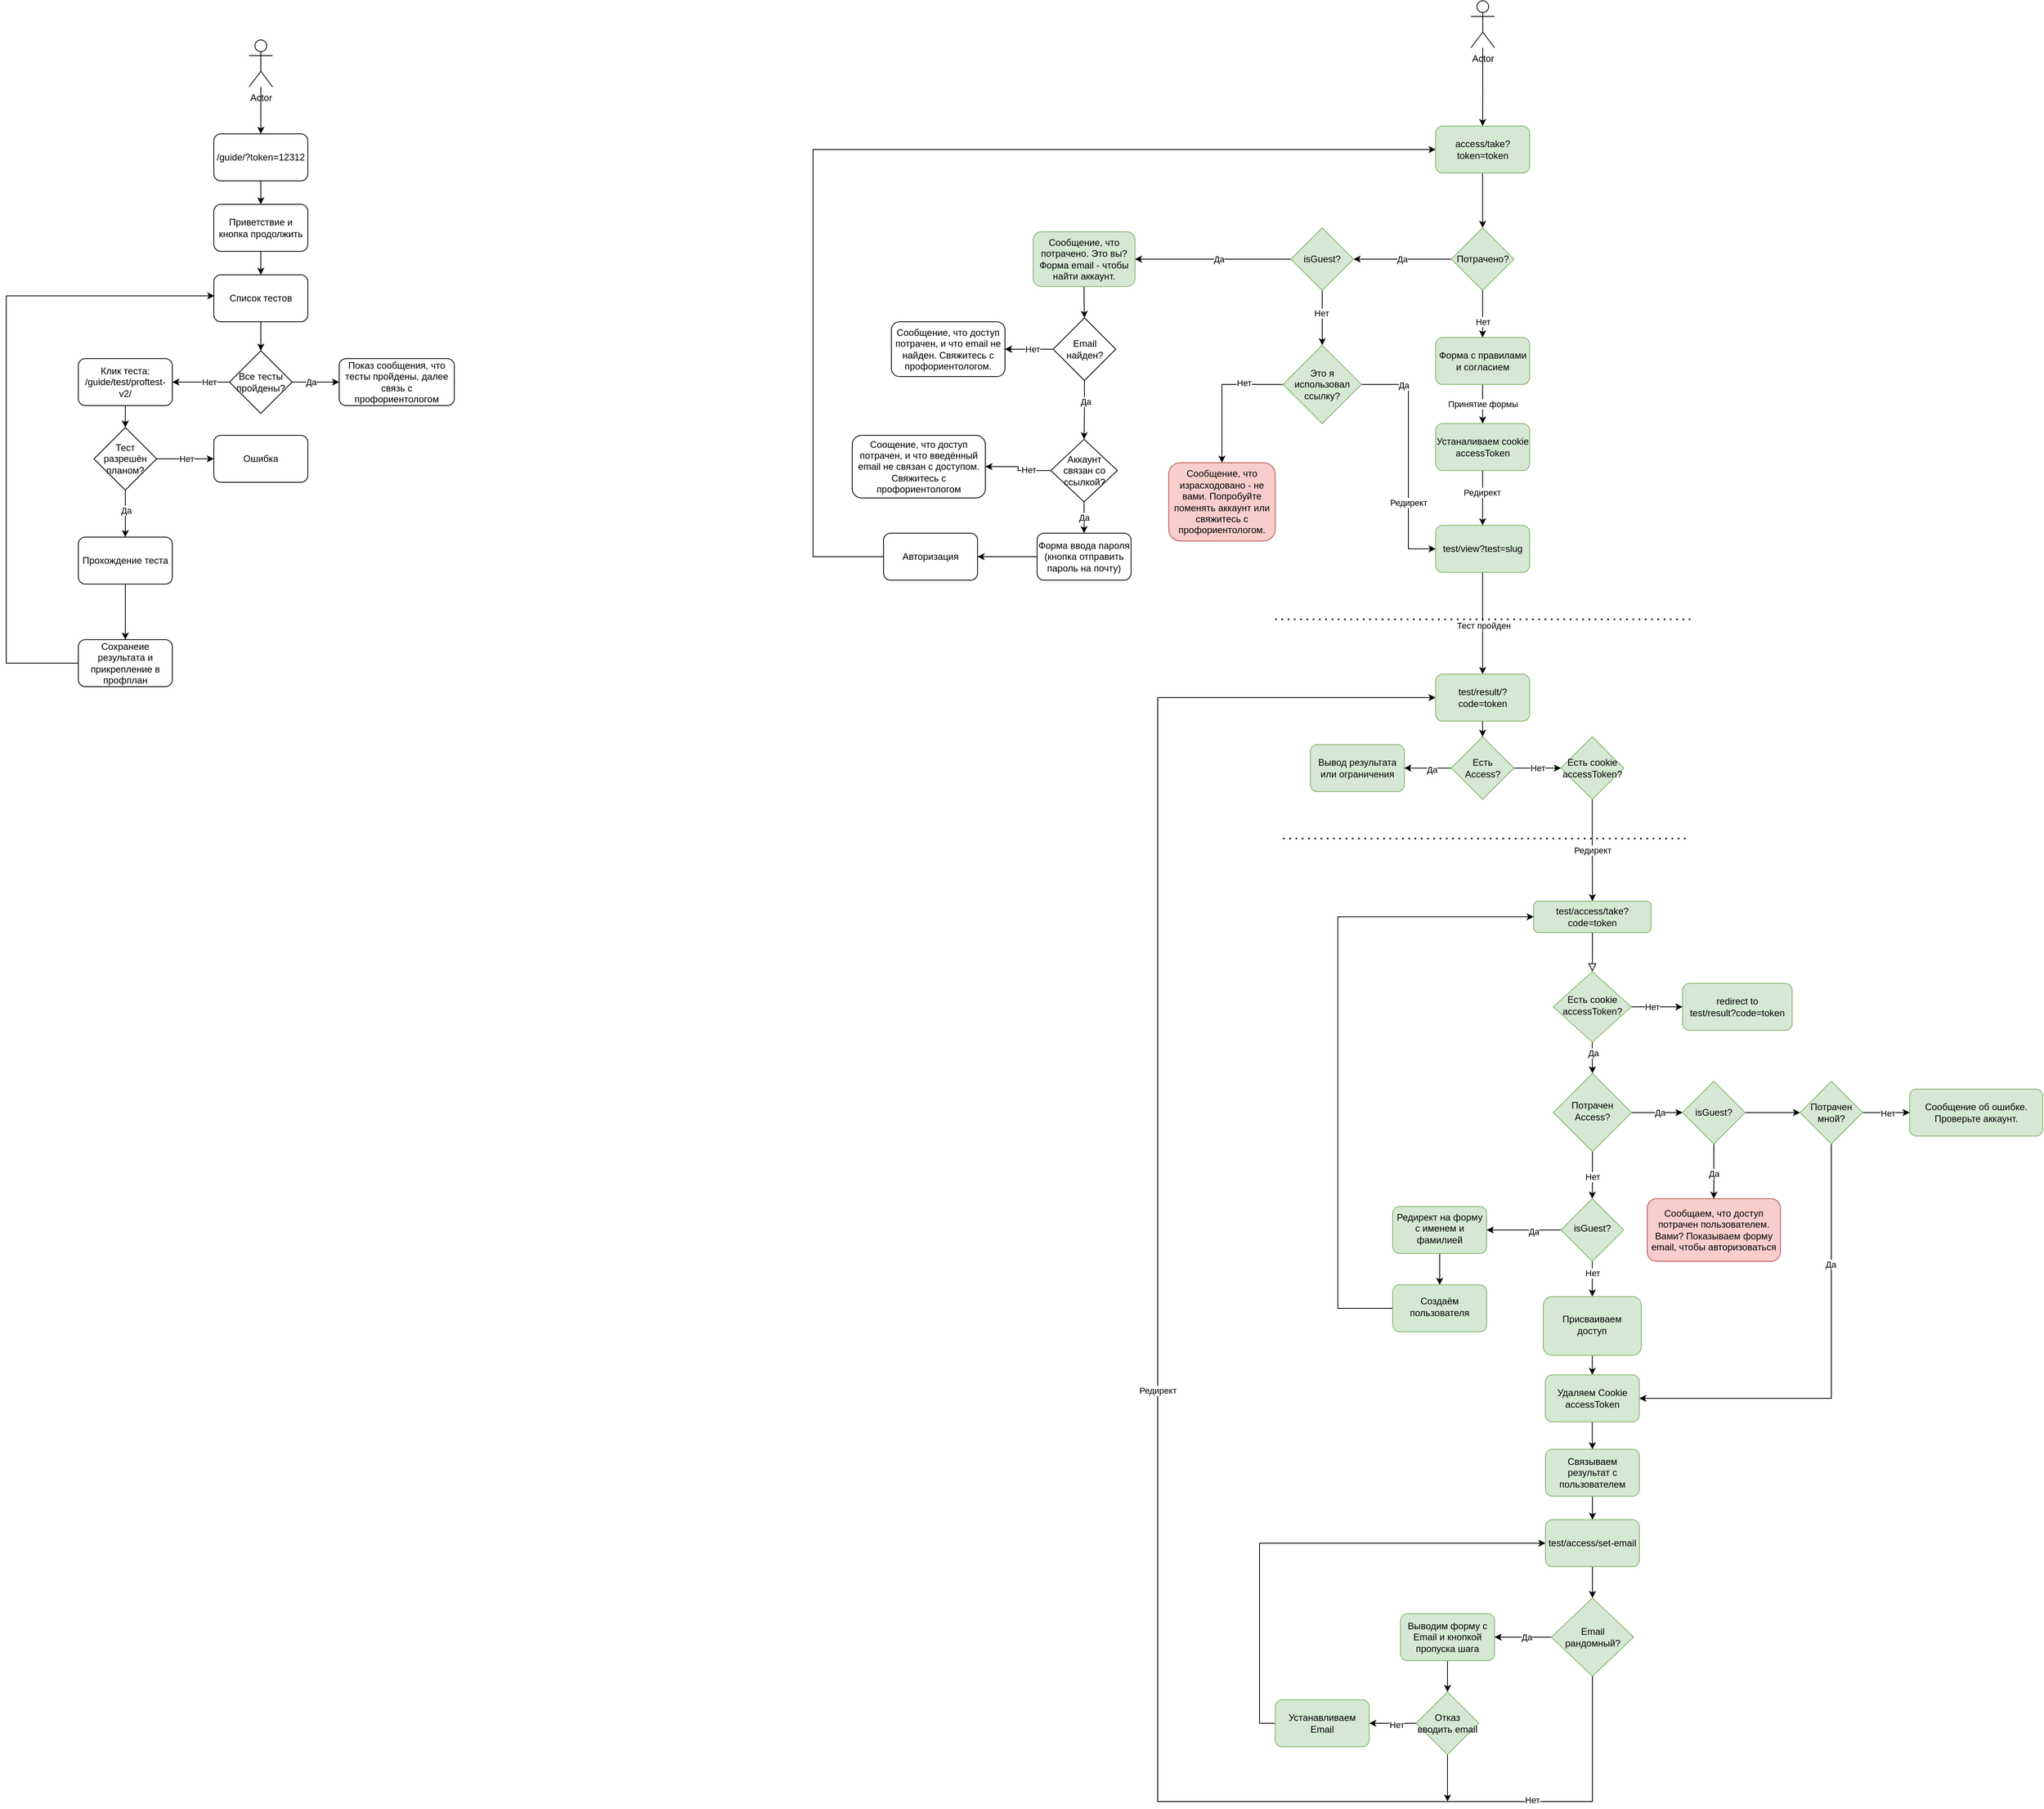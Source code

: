 <mxfile version="22.0.8" type="github">
  <diagram id="C5RBs43oDa-KdzZeNtuy" name="Page-1">
    <mxGraphModel dx="2909" dy="2080" grid="0" gridSize="10" guides="1" tooltips="1" connect="1" arrows="1" fold="1" page="0" pageScale="1" pageWidth="827" pageHeight="1169" math="0" shadow="0">
      <root>
        <mxCell id="WIyWlLk6GJQsqaUBKTNV-0" />
        <mxCell id="WIyWlLk6GJQsqaUBKTNV-1" parent="WIyWlLk6GJQsqaUBKTNV-0" />
        <mxCell id="WIyWlLk6GJQsqaUBKTNV-2" value="" style="rounded=0;html=1;jettySize=auto;orthogonalLoop=1;fontSize=11;endArrow=block;endFill=0;endSize=8;strokeWidth=1;shadow=0;labelBackgroundColor=none;edgeStyle=orthogonalEdgeStyle;" parent="WIyWlLk6GJQsqaUBKTNV-1" source="WIyWlLk6GJQsqaUBKTNV-3" target="WIyWlLk6GJQsqaUBKTNV-6" edge="1">
          <mxGeometry relative="1" as="geometry" />
        </mxCell>
        <mxCell id="WIyWlLk6GJQsqaUBKTNV-3" value="test/access/take?code=token" style="rounded=1;whiteSpace=wrap;html=1;fontSize=12;glass=0;strokeWidth=1;shadow=0;fillColor=#d5e8d4;strokeColor=#82b366;" parent="WIyWlLk6GJQsqaUBKTNV-1" vertex="1">
          <mxGeometry x="160" y="-80" width="150" height="40" as="geometry" />
        </mxCell>
        <mxCell id="BWST9lLjDUH9vXqFFpro-1" value="" style="edgeStyle=orthogonalEdgeStyle;rounded=0;orthogonalLoop=1;jettySize=auto;html=1;" parent="WIyWlLk6GJQsqaUBKTNV-1" source="WIyWlLk6GJQsqaUBKTNV-6" target="BWST9lLjDUH9vXqFFpro-0" edge="1">
          <mxGeometry relative="1" as="geometry" />
        </mxCell>
        <mxCell id="BWST9lLjDUH9vXqFFpro-2" value="Нет" style="edgeLabel;html=1;align=center;verticalAlign=middle;resizable=0;points=[];" parent="BWST9lLjDUH9vXqFFpro-1" vertex="1" connectable="0">
          <mxGeometry x="-0.184" relative="1" as="geometry">
            <mxPoint as="offset" />
          </mxGeometry>
        </mxCell>
        <mxCell id="BWST9lLjDUH9vXqFFpro-18" value="" style="edgeStyle=orthogonalEdgeStyle;rounded=0;orthogonalLoop=1;jettySize=auto;html=1;" parent="WIyWlLk6GJQsqaUBKTNV-1" source="WIyWlLk6GJQsqaUBKTNV-6" target="WIyWlLk6GJQsqaUBKTNV-10" edge="1">
          <mxGeometry relative="1" as="geometry" />
        </mxCell>
        <mxCell id="BWST9lLjDUH9vXqFFpro-19" value="Да" style="edgeLabel;html=1;align=center;verticalAlign=middle;resizable=0;points=[];" parent="BWST9lLjDUH9vXqFFpro-18" vertex="1" connectable="0">
          <mxGeometry x="-0.318" y="1" relative="1" as="geometry">
            <mxPoint as="offset" />
          </mxGeometry>
        </mxCell>
        <mxCell id="WIyWlLk6GJQsqaUBKTNV-6" value="Есть cookie accessToken?" style="rhombus;whiteSpace=wrap;html=1;shadow=0;fontFamily=Helvetica;fontSize=12;align=center;strokeWidth=1;spacing=6;spacingTop=-4;fillColor=#d5e8d4;strokeColor=#82b366;" parent="WIyWlLk6GJQsqaUBKTNV-1" vertex="1">
          <mxGeometry x="185" y="10" width="99.64" height="90" as="geometry" />
        </mxCell>
        <mxCell id="BWST9lLjDUH9vXqFFpro-10" value="" style="edgeStyle=orthogonalEdgeStyle;rounded=0;orthogonalLoop=1;jettySize=auto;html=1;" parent="WIyWlLk6GJQsqaUBKTNV-1" source="WIyWlLk6GJQsqaUBKTNV-10" target="BWST9lLjDUH9vXqFFpro-9" edge="1">
          <mxGeometry relative="1" as="geometry" />
        </mxCell>
        <mxCell id="BWST9lLjDUH9vXqFFpro-11" value="Нет" style="edgeLabel;html=1;align=center;verticalAlign=middle;resizable=0;points=[];" parent="BWST9lLjDUH9vXqFFpro-10" vertex="1" connectable="0">
          <mxGeometry x="0.056" relative="1" as="geometry">
            <mxPoint as="offset" />
          </mxGeometry>
        </mxCell>
        <mxCell id="Z1uORQsQCkJlfVMD7g7v-10" value="" style="edgeStyle=orthogonalEdgeStyle;rounded=0;orthogonalLoop=1;jettySize=auto;html=1;" edge="1" parent="WIyWlLk6GJQsqaUBKTNV-1" source="WIyWlLk6GJQsqaUBKTNV-10" target="Z1uORQsQCkJlfVMD7g7v-9">
          <mxGeometry relative="1" as="geometry" />
        </mxCell>
        <mxCell id="Z1uORQsQCkJlfVMD7g7v-11" value="Да" style="edgeLabel;html=1;align=center;verticalAlign=middle;resizable=0;points=[];" vertex="1" connectable="0" parent="Z1uORQsQCkJlfVMD7g7v-10">
          <mxGeometry x="0.061" y="-2" relative="1" as="geometry">
            <mxPoint x="1" y="-2" as="offset" />
          </mxGeometry>
        </mxCell>
        <mxCell id="WIyWlLk6GJQsqaUBKTNV-10" value="Потрачен Access?" style="rhombus;whiteSpace=wrap;html=1;shadow=0;fontFamily=Helvetica;fontSize=12;align=center;strokeWidth=1;spacing=6;spacingTop=-4;fillColor=#d5e8d4;strokeColor=#82b366;" parent="WIyWlLk6GJQsqaUBKTNV-1" vertex="1">
          <mxGeometry x="185" y="140" width="100" height="100" as="geometry" />
        </mxCell>
        <mxCell id="BWST9lLjDUH9vXqFFpro-0" value="redirect to&lt;br&gt;test/result?code=token" style="rounded=1;whiteSpace=wrap;html=1;fillColor=#d5e8d4;strokeColor=#82b366;" parent="WIyWlLk6GJQsqaUBKTNV-1" vertex="1">
          <mxGeometry x="350" y="25" width="140" height="60" as="geometry" />
        </mxCell>
        <mxCell id="BWST9lLjDUH9vXqFFpro-16" value="" style="edgeStyle=orthogonalEdgeStyle;rounded=0;orthogonalLoop=1;jettySize=auto;html=1;" parent="WIyWlLk6GJQsqaUBKTNV-1" source="BWST9lLjDUH9vXqFFpro-9" target="BWST9lLjDUH9vXqFFpro-15" edge="1">
          <mxGeometry relative="1" as="geometry" />
        </mxCell>
        <mxCell id="BWST9lLjDUH9vXqFFpro-17" value="Да" style="edgeLabel;html=1;align=center;verticalAlign=middle;resizable=0;points=[];" parent="BWST9lLjDUH9vXqFFpro-16" vertex="1" connectable="0">
          <mxGeometry x="-0.262" y="2" relative="1" as="geometry">
            <mxPoint as="offset" />
          </mxGeometry>
        </mxCell>
        <mxCell id="BWST9lLjDUH9vXqFFpro-24" value="" style="edgeStyle=orthogonalEdgeStyle;rounded=0;orthogonalLoop=1;jettySize=auto;html=1;" parent="WIyWlLk6GJQsqaUBKTNV-1" source="BWST9lLjDUH9vXqFFpro-9" target="BWST9lLjDUH9vXqFFpro-22" edge="1">
          <mxGeometry relative="1" as="geometry" />
        </mxCell>
        <mxCell id="BWST9lLjDUH9vXqFFpro-25" value="Нет" style="edgeLabel;html=1;align=center;verticalAlign=middle;resizable=0;points=[];" parent="BWST9lLjDUH9vXqFFpro-24" vertex="1" connectable="0">
          <mxGeometry x="-0.344" relative="1" as="geometry">
            <mxPoint as="offset" />
          </mxGeometry>
        </mxCell>
        <mxCell id="BWST9lLjDUH9vXqFFpro-9" value="isGuest?" style="rhombus;whiteSpace=wrap;html=1;shadow=0;strokeWidth=1;spacing=6;spacingTop=-4;fillColor=#d5e8d4;strokeColor=#82b366;" parent="WIyWlLk6GJQsqaUBKTNV-1" vertex="1">
          <mxGeometry x="194.82" y="300" width="80" height="80" as="geometry" />
        </mxCell>
        <mxCell id="BWST9lLjDUH9vXqFFpro-21" value="" style="edgeStyle=orthogonalEdgeStyle;rounded=0;orthogonalLoop=1;jettySize=auto;html=1;" parent="WIyWlLk6GJQsqaUBKTNV-1" source="BWST9lLjDUH9vXqFFpro-15" target="BWST9lLjDUH9vXqFFpro-20" edge="1">
          <mxGeometry relative="1" as="geometry" />
        </mxCell>
        <mxCell id="BWST9lLjDUH9vXqFFpro-15" value="Редирект на форму с именем и фамилией" style="rounded=1;whiteSpace=wrap;html=1;shadow=0;strokeWidth=1;spacing=6;spacingTop=-4;fillColor=#d5e8d4;strokeColor=#82b366;" parent="WIyWlLk6GJQsqaUBKTNV-1" vertex="1">
          <mxGeometry x="-20.0" y="310" width="120" height="60" as="geometry" />
        </mxCell>
        <mxCell id="BWST9lLjDUH9vXqFFpro-28" style="edgeStyle=orthogonalEdgeStyle;rounded=0;orthogonalLoop=1;jettySize=auto;html=1;exitX=0;exitY=0.25;exitDx=0;exitDy=0;entryX=0;entryY=0.5;entryDx=0;entryDy=0;" parent="WIyWlLk6GJQsqaUBKTNV-1" source="BWST9lLjDUH9vXqFFpro-20" target="WIyWlLk6GJQsqaUBKTNV-3" edge="1">
          <mxGeometry relative="1" as="geometry">
            <mxPoint x="-30" y="-60" as="targetPoint" />
            <Array as="points">
              <mxPoint x="15" y="425" />
              <mxPoint x="15" y="440" />
              <mxPoint x="-90" y="440" />
              <mxPoint x="-90" y="-60" />
            </Array>
          </mxGeometry>
        </mxCell>
        <mxCell id="BWST9lLjDUH9vXqFFpro-20" value="Создаём пользователя" style="rounded=1;whiteSpace=wrap;html=1;shadow=0;strokeWidth=1;spacing=6;spacingTop=-4;fillColor=#d5e8d4;strokeColor=#82b366;" parent="WIyWlLk6GJQsqaUBKTNV-1" vertex="1">
          <mxGeometry x="-20.0" y="410" width="120" height="60" as="geometry" />
        </mxCell>
        <mxCell id="Z1uORQsQCkJlfVMD7g7v-41" value="" style="edgeStyle=orthogonalEdgeStyle;rounded=0;orthogonalLoop=1;jettySize=auto;html=1;" edge="1" parent="WIyWlLk6GJQsqaUBKTNV-1" source="BWST9lLjDUH9vXqFFpro-22" target="Z1uORQsQCkJlfVMD7g7v-40">
          <mxGeometry relative="1" as="geometry" />
        </mxCell>
        <mxCell id="BWST9lLjDUH9vXqFFpro-22" value="Присваиваем доступ" style="rounded=1;whiteSpace=wrap;html=1;shadow=0;strokeWidth=1;spacing=6;spacingTop=-4;fillColor=#d5e8d4;strokeColor=#82b366;" parent="WIyWlLk6GJQsqaUBKTNV-1" vertex="1">
          <mxGeometry x="172.23" y="425" width="125.18" height="75" as="geometry" />
        </mxCell>
        <mxCell id="BWST9lLjDUH9vXqFFpro-36" value="" style="edgeStyle=orthogonalEdgeStyle;rounded=0;orthogonalLoop=1;jettySize=auto;html=1;" parent="WIyWlLk6GJQsqaUBKTNV-1" source="BWST9lLjDUH9vXqFFpro-33" target="BWST9lLjDUH9vXqFFpro-35" edge="1">
          <mxGeometry relative="1" as="geometry" />
        </mxCell>
        <mxCell id="BWST9lLjDUH9vXqFFpro-37" value="Да" style="edgeLabel;html=1;align=center;verticalAlign=middle;resizable=0;points=[];" parent="BWST9lLjDUH9vXqFFpro-36" vertex="1" connectable="0">
          <mxGeometry x="-0.113" relative="1" as="geometry">
            <mxPoint as="offset" />
          </mxGeometry>
        </mxCell>
        <mxCell id="BWST9lLjDUH9vXqFFpro-33" value="Email рандомный?" style="rhombus;whiteSpace=wrap;html=1;fillColor=#d5e8d4;strokeColor=#82b366;" parent="WIyWlLk6GJQsqaUBKTNV-1" vertex="1">
          <mxGeometry x="182.51" y="810" width="105" height="100" as="geometry" />
        </mxCell>
        <mxCell id="BWST9lLjDUH9vXqFFpro-42" value="" style="edgeStyle=orthogonalEdgeStyle;rounded=0;orthogonalLoop=1;jettySize=auto;html=1;" parent="WIyWlLk6GJQsqaUBKTNV-1" source="BWST9lLjDUH9vXqFFpro-35" target="BWST9lLjDUH9vXqFFpro-41" edge="1">
          <mxGeometry relative="1" as="geometry" />
        </mxCell>
        <mxCell id="BWST9lLjDUH9vXqFFpro-35" value="Выводим форму с Email и кнопкой пропуска шага" style="rounded=1;whiteSpace=wrap;html=1;fillColor=#d5e8d4;strokeColor=#82b366;" parent="WIyWlLk6GJQsqaUBKTNV-1" vertex="1">
          <mxGeometry x="-9.99" y="830" width="120" height="60" as="geometry" />
        </mxCell>
        <mxCell id="BWST9lLjDUH9vXqFFpro-44" value="" style="edgeStyle=orthogonalEdgeStyle;rounded=0;orthogonalLoop=1;jettySize=auto;html=1;" parent="WIyWlLk6GJQsqaUBKTNV-1" source="BWST9lLjDUH9vXqFFpro-41" target="BWST9lLjDUH9vXqFFpro-43" edge="1">
          <mxGeometry relative="1" as="geometry" />
        </mxCell>
        <mxCell id="BWST9lLjDUH9vXqFFpro-45" value="Нет" style="edgeLabel;html=1;align=center;verticalAlign=middle;resizable=0;points=[];" parent="BWST9lLjDUH9vXqFFpro-44" vertex="1" connectable="0">
          <mxGeometry x="-0.144" y="2" relative="1" as="geometry">
            <mxPoint as="offset" />
          </mxGeometry>
        </mxCell>
        <mxCell id="BWST9lLjDUH9vXqFFpro-138" style="edgeStyle=orthogonalEdgeStyle;rounded=0;orthogonalLoop=1;jettySize=auto;html=1;exitX=1;exitY=0.5;exitDx=0;exitDy=0;" parent="WIyWlLk6GJQsqaUBKTNV-1" source="BWST9lLjDUH9vXqFFpro-41" edge="1">
          <mxGeometry relative="1" as="geometry">
            <mxPoint x="50" y="1070" as="targetPoint" />
            <Array as="points">
              <mxPoint x="50" y="970" />
            </Array>
          </mxGeometry>
        </mxCell>
        <mxCell id="BWST9lLjDUH9vXqFFpro-139" value="Да" style="edgeLabel;html=1;align=center;verticalAlign=middle;resizable=0;points=[];" parent="BWST9lLjDUH9vXqFFpro-138" vertex="1" connectable="0">
          <mxGeometry x="-0.076" y="2" relative="1" as="geometry">
            <mxPoint as="offset" />
          </mxGeometry>
        </mxCell>
        <mxCell id="BWST9lLjDUH9vXqFFpro-41" value="Отказ вводить email" style="rhombus;whiteSpace=wrap;html=1;fillColor=#d5e8d4;strokeColor=#82b366;" parent="WIyWlLk6GJQsqaUBKTNV-1" vertex="1">
          <mxGeometry x="10.01" y="930" width="80" height="80" as="geometry" />
        </mxCell>
        <mxCell id="BWST9lLjDUH9vXqFFpro-49" style="edgeStyle=orthogonalEdgeStyle;rounded=0;orthogonalLoop=1;jettySize=auto;html=1;exitX=0;exitY=0.5;exitDx=0;exitDy=0;entryX=0;entryY=0.5;entryDx=0;entryDy=0;" parent="WIyWlLk6GJQsqaUBKTNV-1" source="BWST9lLjDUH9vXqFFpro-43" target="BWST9lLjDUH9vXqFFpro-46" edge="1">
          <mxGeometry relative="1" as="geometry" />
        </mxCell>
        <mxCell id="BWST9lLjDUH9vXqFFpro-43" value="Устанавливаем Email" style="rounded=1;whiteSpace=wrap;html=1;fillColor=#d5e8d4;strokeColor=#82b366;" parent="WIyWlLk6GJQsqaUBKTNV-1" vertex="1">
          <mxGeometry x="-169.99" y="940" width="120" height="60" as="geometry" />
        </mxCell>
        <mxCell id="BWST9lLjDUH9vXqFFpro-48" value="" style="edgeStyle=orthogonalEdgeStyle;rounded=0;orthogonalLoop=1;jettySize=auto;html=1;" parent="WIyWlLk6GJQsqaUBKTNV-1" source="BWST9lLjDUH9vXqFFpro-46" target="BWST9lLjDUH9vXqFFpro-33" edge="1">
          <mxGeometry relative="1" as="geometry" />
        </mxCell>
        <mxCell id="BWST9lLjDUH9vXqFFpro-46" value="test/access/set-email" style="rounded=1;whiteSpace=wrap;html=1;fillColor=#d5e8d4;strokeColor=#82b366;" parent="WIyWlLk6GJQsqaUBKTNV-1" vertex="1">
          <mxGeometry x="175.01" y="710" width="120" height="60" as="geometry" />
        </mxCell>
        <mxCell id="BWST9lLjDUH9vXqFFpro-133" value="Редирект" style="edgeStyle=orthogonalEdgeStyle;rounded=0;orthogonalLoop=1;jettySize=auto;html=1;exitX=0.5;exitY=1;exitDx=0;exitDy=0;entryX=0;entryY=0.5;entryDx=0;entryDy=0;" parent="WIyWlLk6GJQsqaUBKTNV-1" source="BWST9lLjDUH9vXqFFpro-33" target="BWST9lLjDUH9vXqFFpro-108" edge="1">
          <mxGeometry relative="1" as="geometry">
            <mxPoint x="-510.0" y="-200" as="targetPoint" />
            <mxPoint x="175.01" y="1380" as="sourcePoint" />
            <Array as="points">
              <mxPoint x="235" y="1070" />
              <mxPoint x="-320" y="1070" />
              <mxPoint x="-320" y="-340" />
            </Array>
          </mxGeometry>
        </mxCell>
        <mxCell id="BWST9lLjDUH9vXqFFpro-135" value="Нет" style="edgeLabel;html=1;align=center;verticalAlign=middle;resizable=0;points=[];" parent="BWST9lLjDUH9vXqFFpro-133" vertex="1" connectable="0">
          <mxGeometry x="-0.809" y="-2" relative="1" as="geometry">
            <mxPoint as="offset" />
          </mxGeometry>
        </mxCell>
        <mxCell id="BWST9lLjDUH9vXqFFpro-84" value="" style="edgeStyle=orthogonalEdgeStyle;rounded=0;orthogonalLoop=1;jettySize=auto;html=1;" parent="WIyWlLk6GJQsqaUBKTNV-1" source="BWST9lLjDUH9vXqFFpro-82" target="BWST9lLjDUH9vXqFFpro-83" edge="1">
          <mxGeometry relative="1" as="geometry" />
        </mxCell>
        <mxCell id="BWST9lLjDUH9vXqFFpro-82" value="access/take?token=token" style="rounded=1;whiteSpace=wrap;html=1;fillColor=#d5e8d4;strokeColor=#82b366;" parent="WIyWlLk6GJQsqaUBKTNV-1" vertex="1">
          <mxGeometry x="34.83" y="-1070" width="120" height="60" as="geometry" />
        </mxCell>
        <mxCell id="BWST9lLjDUH9vXqFFpro-86" value="Да" style="edgeStyle=orthogonalEdgeStyle;rounded=0;orthogonalLoop=1;jettySize=auto;html=1;entryX=1;entryY=0.5;entryDx=0;entryDy=0;" parent="WIyWlLk6GJQsqaUBKTNV-1" source="BWST9lLjDUH9vXqFFpro-83" target="BWST9lLjDUH9vXqFFpro-93" edge="1">
          <mxGeometry relative="1" as="geometry">
            <mxPoint x="-39.99" y="-900" as="targetPoint" />
          </mxGeometry>
        </mxCell>
        <mxCell id="BWST9lLjDUH9vXqFFpro-89" value="" style="edgeStyle=orthogonalEdgeStyle;rounded=0;orthogonalLoop=1;jettySize=auto;html=1;" parent="WIyWlLk6GJQsqaUBKTNV-1" source="BWST9lLjDUH9vXqFFpro-186" target="BWST9lLjDUH9vXqFFpro-88" edge="1">
          <mxGeometry relative="1" as="geometry" />
        </mxCell>
        <mxCell id="BWST9lLjDUH9vXqFFpro-190" value="Принятие формы" style="edgeLabel;html=1;align=center;verticalAlign=middle;resizable=0;points=[];" parent="BWST9lLjDUH9vXqFFpro-89" vertex="1" connectable="0">
          <mxGeometry x="-0.026" relative="1" as="geometry">
            <mxPoint as="offset" />
          </mxGeometry>
        </mxCell>
        <mxCell id="BWST9lLjDUH9vXqFFpro-189" value="" style="edgeStyle=orthogonalEdgeStyle;rounded=0;orthogonalLoop=1;jettySize=auto;html=1;" parent="WIyWlLk6GJQsqaUBKTNV-1" source="BWST9lLjDUH9vXqFFpro-83" target="BWST9lLjDUH9vXqFFpro-186" edge="1">
          <mxGeometry relative="1" as="geometry" />
        </mxCell>
        <mxCell id="BWST9lLjDUH9vXqFFpro-201" value="Нет" style="edgeLabel;html=1;align=center;verticalAlign=middle;resizable=0;points=[];" parent="BWST9lLjDUH9vXqFFpro-189" vertex="1" connectable="0">
          <mxGeometry x="0.325" relative="1" as="geometry">
            <mxPoint as="offset" />
          </mxGeometry>
        </mxCell>
        <mxCell id="BWST9lLjDUH9vXqFFpro-83" value="Потрачено?" style="rhombus;whiteSpace=wrap;html=1;fillColor=#d5e8d4;strokeColor=#82b366;" parent="WIyWlLk6GJQsqaUBKTNV-1" vertex="1">
          <mxGeometry x="54.83" y="-940" width="80" height="80" as="geometry" />
        </mxCell>
        <mxCell id="BWST9lLjDUH9vXqFFpro-121" value="" style="edgeStyle=orthogonalEdgeStyle;rounded=0;orthogonalLoop=1;jettySize=auto;html=1;" parent="WIyWlLk6GJQsqaUBKTNV-1" source="BWST9lLjDUH9vXqFFpro-88" target="BWST9lLjDUH9vXqFFpro-98" edge="1">
          <mxGeometry relative="1" as="geometry" />
        </mxCell>
        <mxCell id="BWST9lLjDUH9vXqFFpro-122" value="Редирект" style="edgeLabel;html=1;align=center;verticalAlign=middle;resizable=0;points=[];" parent="BWST9lLjDUH9vXqFFpro-121" vertex="1" connectable="0">
          <mxGeometry x="-0.179" y="-1" relative="1" as="geometry">
            <mxPoint y="-1" as="offset" />
          </mxGeometry>
        </mxCell>
        <mxCell id="BWST9lLjDUH9vXqFFpro-88" value="Устаналиваем cookie accessToken" style="rounded=1;whiteSpace=wrap;html=1;fillColor=#d5e8d4;strokeColor=#82b366;" parent="WIyWlLk6GJQsqaUBKTNV-1" vertex="1">
          <mxGeometry x="34.83" y="-690" width="120" height="60" as="geometry" />
        </mxCell>
        <mxCell id="BWST9lLjDUH9vXqFFpro-95" value="" style="edgeStyle=orthogonalEdgeStyle;rounded=0;orthogonalLoop=1;jettySize=auto;html=1;" parent="WIyWlLk6GJQsqaUBKTNV-1" source="BWST9lLjDUH9vXqFFpro-93" target="BWST9lLjDUH9vXqFFpro-94" edge="1">
          <mxGeometry relative="1" as="geometry" />
        </mxCell>
        <mxCell id="BWST9lLjDUH9vXqFFpro-102" value="Нет" style="edgeLabel;html=1;align=center;verticalAlign=middle;resizable=0;points=[];" parent="BWST9lLjDUH9vXqFFpro-95" vertex="1" connectable="0">
          <mxGeometry x="-0.171" y="-1" relative="1" as="geometry">
            <mxPoint as="offset" />
          </mxGeometry>
        </mxCell>
        <mxCell id="BWST9lLjDUH9vXqFFpro-144" value="" style="edgeStyle=orthogonalEdgeStyle;rounded=0;orthogonalLoop=1;jettySize=auto;html=1;" parent="WIyWlLk6GJQsqaUBKTNV-1" source="BWST9lLjDUH9vXqFFpro-93" target="BWST9lLjDUH9vXqFFpro-143" edge="1">
          <mxGeometry relative="1" as="geometry" />
        </mxCell>
        <mxCell id="BWST9lLjDUH9vXqFFpro-149" value="Да" style="edgeLabel;html=1;align=center;verticalAlign=middle;resizable=0;points=[];" parent="BWST9lLjDUH9vXqFFpro-144" vertex="1" connectable="0">
          <mxGeometry x="-0.077" relative="1" as="geometry">
            <mxPoint as="offset" />
          </mxGeometry>
        </mxCell>
        <mxCell id="BWST9lLjDUH9vXqFFpro-93" value="isGuest?" style="rhombus;whiteSpace=wrap;html=1;fillColor=#d5e8d4;strokeColor=#82b366;" parent="WIyWlLk6GJQsqaUBKTNV-1" vertex="1">
          <mxGeometry x="-149.99" y="-940" width="80" height="80" as="geometry" />
        </mxCell>
        <mxCell id="BWST9lLjDUH9vXqFFpro-194" value="" style="edgeStyle=orthogonalEdgeStyle;rounded=0;orthogonalLoop=1;jettySize=auto;html=1;entryX=0;entryY=0.5;entryDx=0;entryDy=0;" parent="WIyWlLk6GJQsqaUBKTNV-1" source="BWST9lLjDUH9vXqFFpro-94" target="BWST9lLjDUH9vXqFFpro-98" edge="1">
          <mxGeometry relative="1" as="geometry">
            <Array as="points">
              <mxPoint y="-740" />
              <mxPoint y="-530" />
            </Array>
          </mxGeometry>
        </mxCell>
        <mxCell id="BWST9lLjDUH9vXqFFpro-195" value="Редирект" style="edgeLabel;html=1;align=center;verticalAlign=middle;resizable=0;points=[];" parent="BWST9lLjDUH9vXqFFpro-194" vertex="1" connectable="0">
          <mxGeometry x="0.384" relative="1" as="geometry">
            <mxPoint as="offset" />
          </mxGeometry>
        </mxCell>
        <mxCell id="BWST9lLjDUH9vXqFFpro-196" value="Да" style="edgeLabel;html=1;align=center;verticalAlign=middle;resizable=0;points=[];" parent="BWST9lLjDUH9vXqFFpro-194" vertex="1" connectable="0">
          <mxGeometry x="-0.646" y="-1" relative="1" as="geometry">
            <mxPoint as="offset" />
          </mxGeometry>
        </mxCell>
        <mxCell id="BWST9lLjDUH9vXqFFpro-199" value="" style="edgeStyle=orthogonalEdgeStyle;rounded=0;orthogonalLoop=1;jettySize=auto;html=1;" parent="WIyWlLk6GJQsqaUBKTNV-1" source="BWST9lLjDUH9vXqFFpro-94" target="BWST9lLjDUH9vXqFFpro-198" edge="1">
          <mxGeometry relative="1" as="geometry" />
        </mxCell>
        <mxCell id="BWST9lLjDUH9vXqFFpro-200" value="Нет" style="edgeLabel;html=1;align=center;verticalAlign=middle;resizable=0;points=[];" parent="BWST9lLjDUH9vXqFFpro-199" vertex="1" connectable="0">
          <mxGeometry x="-0.437" y="-2" relative="1" as="geometry">
            <mxPoint as="offset" />
          </mxGeometry>
        </mxCell>
        <mxCell id="BWST9lLjDUH9vXqFFpro-94" value="Это я использовал ссылку?" style="rhombus;whiteSpace=wrap;html=1;fillColor=#d5e8d4;strokeColor=#82b366;" parent="WIyWlLk6GJQsqaUBKTNV-1" vertex="1">
          <mxGeometry x="-159.99" y="-790" width="100" height="100" as="geometry" />
        </mxCell>
        <mxCell id="BWST9lLjDUH9vXqFFpro-123" style="edgeStyle=orthogonalEdgeStyle;rounded=0;orthogonalLoop=1;jettySize=auto;html=1;exitX=0.5;exitY=1;exitDx=0;exitDy=0;entryX=0.5;entryY=0;entryDx=0;entryDy=0;" parent="WIyWlLk6GJQsqaUBKTNV-1" source="BWST9lLjDUH9vXqFFpro-98" target="BWST9lLjDUH9vXqFFpro-108" edge="1">
          <mxGeometry relative="1" as="geometry" />
        </mxCell>
        <mxCell id="BWST9lLjDUH9vXqFFpro-125" value="Тест пройден" style="edgeLabel;html=1;align=center;verticalAlign=middle;resizable=0;points=[];" parent="BWST9lLjDUH9vXqFFpro-123" vertex="1" connectable="0">
          <mxGeometry x="0.048" y="1" relative="1" as="geometry">
            <mxPoint as="offset" />
          </mxGeometry>
        </mxCell>
        <mxCell id="BWST9lLjDUH9vXqFFpro-98" value="test/view?test=slug" style="rounded=1;whiteSpace=wrap;html=1;fillColor=#d5e8d4;strokeColor=#82b366;" parent="WIyWlLk6GJQsqaUBKTNV-1" vertex="1">
          <mxGeometry x="34.83" y="-560" width="120" height="60" as="geometry" />
        </mxCell>
        <mxCell id="BWST9lLjDUH9vXqFFpro-117" value="" style="edgeStyle=orthogonalEdgeStyle;rounded=0;orthogonalLoop=1;jettySize=auto;html=1;" parent="WIyWlLk6GJQsqaUBKTNV-1" source="BWST9lLjDUH9vXqFFpro-108" target="BWST9lLjDUH9vXqFFpro-109" edge="1">
          <mxGeometry relative="1" as="geometry" />
        </mxCell>
        <mxCell id="BWST9lLjDUH9vXqFFpro-108" value="test/result/?code=token" style="rounded=1;whiteSpace=wrap;html=1;fillColor=#d5e8d4;strokeColor=#82b366;" parent="WIyWlLk6GJQsqaUBKTNV-1" vertex="1">
          <mxGeometry x="34.83" y="-370" width="120" height="60" as="geometry" />
        </mxCell>
        <mxCell id="BWST9lLjDUH9vXqFFpro-111" value="" style="edgeStyle=orthogonalEdgeStyle;rounded=0;orthogonalLoop=1;jettySize=auto;html=1;" parent="WIyWlLk6GJQsqaUBKTNV-1" source="BWST9lLjDUH9vXqFFpro-109" target="BWST9lLjDUH9vXqFFpro-110" edge="1">
          <mxGeometry relative="1" as="geometry" />
        </mxCell>
        <mxCell id="BWST9lLjDUH9vXqFFpro-113" value="Да" style="edgeLabel;html=1;align=center;verticalAlign=middle;resizable=0;points=[];" parent="BWST9lLjDUH9vXqFFpro-111" vertex="1" connectable="0">
          <mxGeometry x="-0.147" y="2" relative="1" as="geometry">
            <mxPoint as="offset" />
          </mxGeometry>
        </mxCell>
        <mxCell id="BWST9lLjDUH9vXqFFpro-119" value="Нет" style="edgeStyle=orthogonalEdgeStyle;rounded=0;orthogonalLoop=1;jettySize=auto;html=1;" parent="WIyWlLk6GJQsqaUBKTNV-1" source="BWST9lLjDUH9vXqFFpro-109" target="BWST9lLjDUH9vXqFFpro-118" edge="1">
          <mxGeometry relative="1" as="geometry" />
        </mxCell>
        <mxCell id="BWST9lLjDUH9vXqFFpro-109" value="Есть &lt;br&gt;Access?" style="rhombus;whiteSpace=wrap;html=1;fillColor=#d5e8d4;strokeColor=#82b366;" parent="WIyWlLk6GJQsqaUBKTNV-1" vertex="1">
          <mxGeometry x="54.83" y="-290" width="80" height="80" as="geometry" />
        </mxCell>
        <mxCell id="BWST9lLjDUH9vXqFFpro-110" value="Вывод результата или ограничения" style="rounded=1;whiteSpace=wrap;html=1;fillColor=#d5e8d4;strokeColor=#82b366;" parent="WIyWlLk6GJQsqaUBKTNV-1" vertex="1">
          <mxGeometry x="-125.17" y="-280" width="120" height="60" as="geometry" />
        </mxCell>
        <mxCell id="BWST9lLjDUH9vXqFFpro-120" value="Редирект" style="edgeStyle=orthogonalEdgeStyle;rounded=0;orthogonalLoop=1;jettySize=auto;html=1;" parent="WIyWlLk6GJQsqaUBKTNV-1" source="BWST9lLjDUH9vXqFFpro-118" target="WIyWlLk6GJQsqaUBKTNV-3" edge="1">
          <mxGeometry relative="1" as="geometry" />
        </mxCell>
        <mxCell id="BWST9lLjDUH9vXqFFpro-118" value="Есть cookie accessToken?" style="rhombus;whiteSpace=wrap;html=1;fillColor=#d5e8d4;strokeColor=#82b366;" parent="WIyWlLk6GJQsqaUBKTNV-1" vertex="1">
          <mxGeometry x="194.82" y="-290" width="80" height="80" as="geometry" />
        </mxCell>
        <mxCell id="BWST9lLjDUH9vXqFFpro-126" value="" style="endArrow=none;dashed=1;html=1;dashPattern=1 3;strokeWidth=2;rounded=0;" parent="WIyWlLk6GJQsqaUBKTNV-1" edge="1">
          <mxGeometry width="50" height="50" relative="1" as="geometry">
            <mxPoint x="-170" y="-440" as="sourcePoint" />
            <mxPoint x="360" y="-440" as="targetPoint" />
          </mxGeometry>
        </mxCell>
        <mxCell id="BWST9lLjDUH9vXqFFpro-127" value="" style="endArrow=none;dashed=1;html=1;dashPattern=1 3;strokeWidth=2;rounded=0;" parent="WIyWlLk6GJQsqaUBKTNV-1" edge="1">
          <mxGeometry width="50" height="50" relative="1" as="geometry">
            <mxPoint x="-160" y="-160" as="sourcePoint" />
            <mxPoint x="360" y="-160" as="targetPoint" />
          </mxGeometry>
        </mxCell>
        <mxCell id="BWST9lLjDUH9vXqFFpro-153" value="" style="edgeStyle=orthogonalEdgeStyle;rounded=0;orthogonalLoop=1;jettySize=auto;html=1;" parent="WIyWlLk6GJQsqaUBKTNV-1" source="BWST9lLjDUH9vXqFFpro-143" target="BWST9lLjDUH9vXqFFpro-152" edge="1">
          <mxGeometry relative="1" as="geometry" />
        </mxCell>
        <mxCell id="BWST9lLjDUH9vXqFFpro-143" value="Сообщение, что потрачено. Это вы? Форма email - чтобы найти аккаунт." style="rounded=1;whiteSpace=wrap;html=1;fillColor=#d5e8d4;strokeColor=#82b366;" parent="WIyWlLk6GJQsqaUBKTNV-1" vertex="1">
          <mxGeometry x="-479" y="-935" width="130.01" height="70" as="geometry" />
        </mxCell>
        <mxCell id="BWST9lLjDUH9vXqFFpro-157" value="" style="edgeStyle=orthogonalEdgeStyle;rounded=0;orthogonalLoop=1;jettySize=auto;html=1;" parent="WIyWlLk6GJQsqaUBKTNV-1" source="BWST9lLjDUH9vXqFFpro-152" target="BWST9lLjDUH9vXqFFpro-156" edge="1">
          <mxGeometry relative="1" as="geometry" />
        </mxCell>
        <mxCell id="BWST9lLjDUH9vXqFFpro-159" value="Да" style="edgeLabel;html=1;align=center;verticalAlign=middle;resizable=0;points=[];" parent="BWST9lLjDUH9vXqFFpro-157" vertex="1" connectable="0">
          <mxGeometry x="-0.298" y="1" relative="1" as="geometry">
            <mxPoint as="offset" />
          </mxGeometry>
        </mxCell>
        <mxCell id="BWST9lLjDUH9vXqFFpro-172" value="" style="edgeStyle=orthogonalEdgeStyle;rounded=0;orthogonalLoop=1;jettySize=auto;html=1;" parent="WIyWlLk6GJQsqaUBKTNV-1" source="BWST9lLjDUH9vXqFFpro-152" target="BWST9lLjDUH9vXqFFpro-171" edge="1">
          <mxGeometry relative="1" as="geometry" />
        </mxCell>
        <mxCell id="BWST9lLjDUH9vXqFFpro-173" value="" style="edgeStyle=orthogonalEdgeStyle;rounded=0;orthogonalLoop=1;jettySize=auto;html=1;" parent="WIyWlLk6GJQsqaUBKTNV-1" source="BWST9lLjDUH9vXqFFpro-152" target="BWST9lLjDUH9vXqFFpro-171" edge="1">
          <mxGeometry relative="1" as="geometry" />
        </mxCell>
        <mxCell id="BWST9lLjDUH9vXqFFpro-174" value="Нет" style="edgeLabel;html=1;align=center;verticalAlign=middle;resizable=0;points=[];" parent="BWST9lLjDUH9vXqFFpro-173" vertex="1" connectable="0">
          <mxGeometry x="-0.136" relative="1" as="geometry">
            <mxPoint as="offset" />
          </mxGeometry>
        </mxCell>
        <mxCell id="BWST9lLjDUH9vXqFFpro-152" value="Email найден?" style="rhombus;whiteSpace=wrap;html=1;" parent="WIyWlLk6GJQsqaUBKTNV-1" vertex="1">
          <mxGeometry x="-453.5" y="-825" width="80" height="80" as="geometry" />
        </mxCell>
        <mxCell id="BWST9lLjDUH9vXqFFpro-166" value="Да" style="edgeStyle=orthogonalEdgeStyle;rounded=0;orthogonalLoop=1;jettySize=auto;html=1;" parent="WIyWlLk6GJQsqaUBKTNV-1" source="BWST9lLjDUH9vXqFFpro-156" target="BWST9lLjDUH9vXqFFpro-165" edge="1">
          <mxGeometry relative="1" as="geometry" />
        </mxCell>
        <mxCell id="BWST9lLjDUH9vXqFFpro-184" value="" style="edgeStyle=orthogonalEdgeStyle;rounded=0;orthogonalLoop=1;jettySize=auto;html=1;" parent="WIyWlLk6GJQsqaUBKTNV-1" source="BWST9lLjDUH9vXqFFpro-156" target="BWST9lLjDUH9vXqFFpro-183" edge="1">
          <mxGeometry relative="1" as="geometry" />
        </mxCell>
        <mxCell id="BWST9lLjDUH9vXqFFpro-185" value="Нет" style="edgeLabel;html=1;align=center;verticalAlign=middle;resizable=0;points=[];" parent="BWST9lLjDUH9vXqFFpro-184" vertex="1" connectable="0">
          <mxGeometry x="-0.352" y="-1" relative="1" as="geometry">
            <mxPoint as="offset" />
          </mxGeometry>
        </mxCell>
        <mxCell id="BWST9lLjDUH9vXqFFpro-156" value="Аккаунт связан со ссылкой?" style="rhombus;whiteSpace=wrap;html=1;" parent="WIyWlLk6GJQsqaUBKTNV-1" vertex="1">
          <mxGeometry x="-456.49" y="-670" width="85" height="80" as="geometry" />
        </mxCell>
        <mxCell id="BWST9lLjDUH9vXqFFpro-169" value="" style="edgeStyle=orthogonalEdgeStyle;rounded=0;orthogonalLoop=1;jettySize=auto;html=1;" parent="WIyWlLk6GJQsqaUBKTNV-1" source="BWST9lLjDUH9vXqFFpro-165" target="BWST9lLjDUH9vXqFFpro-168" edge="1">
          <mxGeometry relative="1" as="geometry" />
        </mxCell>
        <mxCell id="BWST9lLjDUH9vXqFFpro-165" value="Форма ввода пароля (кнопка отправить пароль на почту)" style="rounded=1;whiteSpace=wrap;html=1;" parent="WIyWlLk6GJQsqaUBKTNV-1" vertex="1">
          <mxGeometry x="-473.99" y="-550" width="120" height="60" as="geometry" />
        </mxCell>
        <mxCell id="BWST9lLjDUH9vXqFFpro-180" style="edgeStyle=orthogonalEdgeStyle;rounded=0;orthogonalLoop=1;jettySize=auto;html=1;exitX=0;exitY=0.5;exitDx=0;exitDy=0;entryX=0;entryY=0.5;entryDx=0;entryDy=0;" parent="WIyWlLk6GJQsqaUBKTNV-1" source="BWST9lLjDUH9vXqFFpro-168" target="BWST9lLjDUH9vXqFFpro-82" edge="1">
          <mxGeometry relative="1" as="geometry">
            <mxPoint x="-660" y="-960" as="targetPoint" />
            <Array as="points">
              <mxPoint x="-760" y="-520" />
              <mxPoint x="-760" y="-1040" />
            </Array>
          </mxGeometry>
        </mxCell>
        <mxCell id="BWST9lLjDUH9vXqFFpro-168" value="Авторизация" style="rounded=1;whiteSpace=wrap;html=1;" parent="WIyWlLk6GJQsqaUBKTNV-1" vertex="1">
          <mxGeometry x="-670" y="-550" width="120" height="60" as="geometry" />
        </mxCell>
        <mxCell id="BWST9lLjDUH9vXqFFpro-171" value="Сообщение, что доступ потрачен, и что email не найден. Свяжитесь с профориентологом." style="rounded=1;whiteSpace=wrap;html=1;" parent="WIyWlLk6GJQsqaUBKTNV-1" vertex="1">
          <mxGeometry x="-660" y="-820" width="145" height="70" as="geometry" />
        </mxCell>
        <mxCell id="BWST9lLjDUH9vXqFFpro-176" style="edgeStyle=orthogonalEdgeStyle;rounded=0;orthogonalLoop=1;jettySize=auto;html=1;entryX=0.5;entryY=0;entryDx=0;entryDy=0;" parent="WIyWlLk6GJQsqaUBKTNV-1" source="BWST9lLjDUH9vXqFFpro-175" target="BWST9lLjDUH9vXqFFpro-82" edge="1">
          <mxGeometry relative="1" as="geometry" />
        </mxCell>
        <mxCell id="BWST9lLjDUH9vXqFFpro-175" value="Actor" style="shape=umlActor;verticalLabelPosition=bottom;verticalAlign=top;html=1;outlineConnect=0;" parent="WIyWlLk6GJQsqaUBKTNV-1" vertex="1">
          <mxGeometry x="80.01" y="-1230" width="30" height="60" as="geometry" />
        </mxCell>
        <mxCell id="BWST9lLjDUH9vXqFFpro-183" value="Соощение, что доступ потрачен, и что введённый email не связан с доступом. Свяжитесь с профориентологом" style="rounded=1;whiteSpace=wrap;html=1;" parent="WIyWlLk6GJQsqaUBKTNV-1" vertex="1">
          <mxGeometry x="-710" y="-675" width="170" height="80" as="geometry" />
        </mxCell>
        <mxCell id="BWST9lLjDUH9vXqFFpro-186" value="Форма с правилами и согласием" style="rounded=1;whiteSpace=wrap;html=1;fillColor=#d5e8d4;strokeColor=#82b366;" parent="WIyWlLk6GJQsqaUBKTNV-1" vertex="1">
          <mxGeometry x="34.83" y="-800" width="120" height="60" as="geometry" />
        </mxCell>
        <mxCell id="BWST9lLjDUH9vXqFFpro-198" value="Сообщение, что израсходовано - не вами. Попробуйте поменять аккаунт или свяжитесь с профориентологом." style="rounded=1;whiteSpace=wrap;html=1;fillColor=#f8cecc;strokeColor=#b85450;" parent="WIyWlLk6GJQsqaUBKTNV-1" vertex="1">
          <mxGeometry x="-305.98" y="-640" width="135.99" height="100" as="geometry" />
        </mxCell>
        <mxCell id="Z1uORQsQCkJlfVMD7g7v-19" value="" style="edgeStyle=orthogonalEdgeStyle;rounded=0;orthogonalLoop=1;jettySize=auto;html=1;" edge="1" parent="WIyWlLk6GJQsqaUBKTNV-1" source="Z1uORQsQCkJlfVMD7g7v-9" target="Z1uORQsQCkJlfVMD7g7v-18">
          <mxGeometry relative="1" as="geometry" />
        </mxCell>
        <mxCell id="Z1uORQsQCkJlfVMD7g7v-20" value="Да" style="edgeLabel;html=1;align=center;verticalAlign=middle;resizable=0;points=[];" vertex="1" connectable="0" parent="Z1uORQsQCkJlfVMD7g7v-19">
          <mxGeometry x="0.067" relative="1" as="geometry">
            <mxPoint as="offset" />
          </mxGeometry>
        </mxCell>
        <mxCell id="Z1uORQsQCkJlfVMD7g7v-23" value="" style="edgeStyle=orthogonalEdgeStyle;rounded=0;orthogonalLoop=1;jettySize=auto;html=1;" edge="1" parent="WIyWlLk6GJQsqaUBKTNV-1" source="Z1uORQsQCkJlfVMD7g7v-9" target="Z1uORQsQCkJlfVMD7g7v-21">
          <mxGeometry relative="1" as="geometry" />
        </mxCell>
        <mxCell id="Z1uORQsQCkJlfVMD7g7v-9" value="isGuest?" style="rhombus;whiteSpace=wrap;html=1;fillColor=#d5e8d4;strokeColor=#82b366;" vertex="1" parent="WIyWlLk6GJQsqaUBKTNV-1">
          <mxGeometry x="350" y="150" width="80" height="80" as="geometry" />
        </mxCell>
        <mxCell id="Z1uORQsQCkJlfVMD7g7v-18" value="Сообщаем, что доступ потрачен пользователем. Вами? Показываем форму email, чтобы авторизоваться" style="rounded=1;whiteSpace=wrap;html=1;fillColor=#f8cecc;strokeColor=#b85450;" vertex="1" parent="WIyWlLk6GJQsqaUBKTNV-1">
          <mxGeometry x="305" y="300" width="170" height="80" as="geometry" />
        </mxCell>
        <mxCell id="Z1uORQsQCkJlfVMD7g7v-25" value="" style="edgeStyle=orthogonalEdgeStyle;rounded=0;orthogonalLoop=1;jettySize=auto;html=1;" edge="1" parent="WIyWlLk6GJQsqaUBKTNV-1" source="Z1uORQsQCkJlfVMD7g7v-21" target="Z1uORQsQCkJlfVMD7g7v-24">
          <mxGeometry relative="1" as="geometry" />
        </mxCell>
        <mxCell id="Z1uORQsQCkJlfVMD7g7v-26" value="Нет" style="edgeLabel;html=1;align=center;verticalAlign=middle;resizable=0;points=[];" vertex="1" connectable="0" parent="Z1uORQsQCkJlfVMD7g7v-25">
          <mxGeometry x="0.05" y="-2" relative="1" as="geometry">
            <mxPoint y="-1" as="offset" />
          </mxGeometry>
        </mxCell>
        <mxCell id="Z1uORQsQCkJlfVMD7g7v-45" style="edgeStyle=orthogonalEdgeStyle;rounded=0;orthogonalLoop=1;jettySize=auto;html=1;entryX=1;entryY=0.5;entryDx=0;entryDy=0;" edge="1" parent="WIyWlLk6GJQsqaUBKTNV-1" source="Z1uORQsQCkJlfVMD7g7v-21" target="Z1uORQsQCkJlfVMD7g7v-40">
          <mxGeometry relative="1" as="geometry">
            <mxPoint x="540" y="560" as="targetPoint" />
            <Array as="points">
              <mxPoint x="540" y="555" />
            </Array>
          </mxGeometry>
        </mxCell>
        <mxCell id="Z1uORQsQCkJlfVMD7g7v-47" value="Да" style="edgeLabel;html=1;align=center;verticalAlign=middle;resizable=0;points=[];" vertex="1" connectable="0" parent="Z1uORQsQCkJlfVMD7g7v-45">
          <mxGeometry x="-0.459" y="-1" relative="1" as="geometry">
            <mxPoint as="offset" />
          </mxGeometry>
        </mxCell>
        <mxCell id="Z1uORQsQCkJlfVMD7g7v-21" value="Потрачен мной?" style="rhombus;whiteSpace=wrap;html=1;fillColor=#d5e8d4;strokeColor=#82b366;" vertex="1" parent="WIyWlLk6GJQsqaUBKTNV-1">
          <mxGeometry x="500" y="150" width="80" height="80" as="geometry" />
        </mxCell>
        <mxCell id="Z1uORQsQCkJlfVMD7g7v-24" value="Сообщение об ошибке. Проверьте аккаунт." style="rounded=1;whiteSpace=wrap;html=1;fillColor=#d5e8d4;strokeColor=#82b366;" vertex="1" parent="WIyWlLk6GJQsqaUBKTNV-1">
          <mxGeometry x="640" y="160" width="170" height="60" as="geometry" />
        </mxCell>
        <mxCell id="Z1uORQsQCkJlfVMD7g7v-43" value="" style="edgeStyle=orthogonalEdgeStyle;rounded=0;orthogonalLoop=1;jettySize=auto;html=1;" edge="1" parent="WIyWlLk6GJQsqaUBKTNV-1" source="Z1uORQsQCkJlfVMD7g7v-33" target="BWST9lLjDUH9vXqFFpro-46">
          <mxGeometry relative="1" as="geometry" />
        </mxCell>
        <mxCell id="Z1uORQsQCkJlfVMD7g7v-33" value="Связываем результат с пользователем" style="rounded=1;whiteSpace=wrap;html=1;fillColor=#d5e8d4;strokeColor=#82b366;" vertex="1" parent="WIyWlLk6GJQsqaUBKTNV-1">
          <mxGeometry x="175.01" y="620" width="120" height="60" as="geometry" />
        </mxCell>
        <mxCell id="Z1uORQsQCkJlfVMD7g7v-42" value="" style="edgeStyle=orthogonalEdgeStyle;rounded=0;orthogonalLoop=1;jettySize=auto;html=1;" edge="1" parent="WIyWlLk6GJQsqaUBKTNV-1" source="Z1uORQsQCkJlfVMD7g7v-40" target="Z1uORQsQCkJlfVMD7g7v-33">
          <mxGeometry relative="1" as="geometry" />
        </mxCell>
        <mxCell id="Z1uORQsQCkJlfVMD7g7v-40" value="Удаляем Cookie accessToken" style="rounded=1;whiteSpace=wrap;html=1;fillColor=#d5e8d4;strokeColor=#82b366;" vertex="1" parent="WIyWlLk6GJQsqaUBKTNV-1">
          <mxGeometry x="174.82" y="525" width="120" height="60" as="geometry" />
        </mxCell>
        <mxCell id="Z1uORQsQCkJlfVMD7g7v-52" value="" style="edgeStyle=orthogonalEdgeStyle;rounded=0;orthogonalLoop=1;jettySize=auto;html=1;" edge="1" parent="WIyWlLk6GJQsqaUBKTNV-1" source="Z1uORQsQCkJlfVMD7g7v-48" target="Z1uORQsQCkJlfVMD7g7v-51">
          <mxGeometry relative="1" as="geometry" />
        </mxCell>
        <mxCell id="Z1uORQsQCkJlfVMD7g7v-48" value="/guide/?token=12312" style="rounded=1;whiteSpace=wrap;html=1;" vertex="1" parent="WIyWlLk6GJQsqaUBKTNV-1">
          <mxGeometry x="-1525" y="-1060" width="120" height="60" as="geometry" />
        </mxCell>
        <mxCell id="Z1uORQsQCkJlfVMD7g7v-50" style="edgeStyle=orthogonalEdgeStyle;rounded=0;orthogonalLoop=1;jettySize=auto;html=1;" edge="1" parent="WIyWlLk6GJQsqaUBKTNV-1" source="Z1uORQsQCkJlfVMD7g7v-49" target="Z1uORQsQCkJlfVMD7g7v-48">
          <mxGeometry relative="1" as="geometry" />
        </mxCell>
        <mxCell id="Z1uORQsQCkJlfVMD7g7v-49" value="Actor" style="shape=umlActor;verticalLabelPosition=bottom;verticalAlign=top;html=1;outlineConnect=0;" vertex="1" parent="WIyWlLk6GJQsqaUBKTNV-1">
          <mxGeometry x="-1480" y="-1180" width="30" height="60" as="geometry" />
        </mxCell>
        <mxCell id="Z1uORQsQCkJlfVMD7g7v-54" value="" style="edgeStyle=orthogonalEdgeStyle;rounded=0;orthogonalLoop=1;jettySize=auto;html=1;" edge="1" parent="WIyWlLk6GJQsqaUBKTNV-1" source="Z1uORQsQCkJlfVMD7g7v-51" target="Z1uORQsQCkJlfVMD7g7v-53">
          <mxGeometry relative="1" as="geometry" />
        </mxCell>
        <mxCell id="Z1uORQsQCkJlfVMD7g7v-51" value="Приветствие и кнопка продолжить" style="whiteSpace=wrap;html=1;rounded=1;" vertex="1" parent="WIyWlLk6GJQsqaUBKTNV-1">
          <mxGeometry x="-1525" y="-970" width="120" height="60" as="geometry" />
        </mxCell>
        <mxCell id="Z1uORQsQCkJlfVMD7g7v-77" value="" style="edgeStyle=orthogonalEdgeStyle;rounded=0;orthogonalLoop=1;jettySize=auto;html=1;" edge="1" parent="WIyWlLk6GJQsqaUBKTNV-1" source="Z1uORQsQCkJlfVMD7g7v-53" target="Z1uORQsQCkJlfVMD7g7v-72">
          <mxGeometry relative="1" as="geometry" />
        </mxCell>
        <mxCell id="Z1uORQsQCkJlfVMD7g7v-53" value="Список тестов" style="rounded=1;whiteSpace=wrap;html=1;" vertex="1" parent="WIyWlLk6GJQsqaUBKTNV-1">
          <mxGeometry x="-1525" y="-880" width="120" height="60" as="geometry" />
        </mxCell>
        <mxCell id="Z1uORQsQCkJlfVMD7g7v-76" style="edgeStyle=orthogonalEdgeStyle;rounded=0;orthogonalLoop=1;jettySize=auto;html=1;exitX=0;exitY=0.5;exitDx=0;exitDy=0;entryX=0.005;entryY=0.448;entryDx=0;entryDy=0;entryPerimeter=0;" edge="1" parent="WIyWlLk6GJQsqaUBKTNV-1" source="Z1uORQsQCkJlfVMD7g7v-55" target="Z1uORQsQCkJlfVMD7g7v-53">
          <mxGeometry relative="1" as="geometry">
            <mxPoint x="-1899" y="-851" as="targetPoint" />
            <Array as="points">
              <mxPoint x="-1790" y="-384" />
              <mxPoint x="-1790" y="-853" />
            </Array>
          </mxGeometry>
        </mxCell>
        <mxCell id="Z1uORQsQCkJlfVMD7g7v-55" value="Сохранеие результата и прикрепление в профплан" style="rounded=1;whiteSpace=wrap;html=1;" vertex="1" parent="WIyWlLk6GJQsqaUBKTNV-1">
          <mxGeometry x="-1698" y="-414" width="120" height="60" as="geometry" />
        </mxCell>
        <mxCell id="Z1uORQsQCkJlfVMD7g7v-61" value="" style="edgeStyle=orthogonalEdgeStyle;rounded=0;orthogonalLoop=1;jettySize=auto;html=1;" edge="1" parent="WIyWlLk6GJQsqaUBKTNV-1" source="Z1uORQsQCkJlfVMD7g7v-58" target="Z1uORQsQCkJlfVMD7g7v-60">
          <mxGeometry relative="1" as="geometry" />
        </mxCell>
        <mxCell id="Z1uORQsQCkJlfVMD7g7v-58" value="Клик теста: /guide/test/proftest-v2/" style="rounded=1;whiteSpace=wrap;html=1;" vertex="1" parent="WIyWlLk6GJQsqaUBKTNV-1">
          <mxGeometry x="-1698" y="-773" width="120" height="60" as="geometry" />
        </mxCell>
        <mxCell id="Z1uORQsQCkJlfVMD7g7v-63" value="" style="edgeStyle=orthogonalEdgeStyle;rounded=0;orthogonalLoop=1;jettySize=auto;html=1;" edge="1" parent="WIyWlLk6GJQsqaUBKTNV-1" source="Z1uORQsQCkJlfVMD7g7v-60" target="Z1uORQsQCkJlfVMD7g7v-62">
          <mxGeometry relative="1" as="geometry" />
        </mxCell>
        <mxCell id="Z1uORQsQCkJlfVMD7g7v-67" value="Да" style="edgeLabel;html=1;align=center;verticalAlign=middle;resizable=0;points=[];" vertex="1" connectable="0" parent="Z1uORQsQCkJlfVMD7g7v-63">
          <mxGeometry x="-0.13" y="1" relative="1" as="geometry">
            <mxPoint as="offset" />
          </mxGeometry>
        </mxCell>
        <mxCell id="Z1uORQsQCkJlfVMD7g7v-66" value="" style="edgeStyle=orthogonalEdgeStyle;rounded=0;orthogonalLoop=1;jettySize=auto;html=1;" edge="1" parent="WIyWlLk6GJQsqaUBKTNV-1" source="Z1uORQsQCkJlfVMD7g7v-60" target="Z1uORQsQCkJlfVMD7g7v-65">
          <mxGeometry relative="1" as="geometry" />
        </mxCell>
        <mxCell id="Z1uORQsQCkJlfVMD7g7v-68" value="Нет" style="edgeLabel;html=1;align=center;verticalAlign=middle;resizable=0;points=[];" vertex="1" connectable="0" parent="Z1uORQsQCkJlfVMD7g7v-66">
          <mxGeometry x="0.039" relative="1" as="geometry">
            <mxPoint as="offset" />
          </mxGeometry>
        </mxCell>
        <mxCell id="Z1uORQsQCkJlfVMD7g7v-60" value="Тест разрешён планом?" style="rhombus;whiteSpace=wrap;html=1;" vertex="1" parent="WIyWlLk6GJQsqaUBKTNV-1">
          <mxGeometry x="-1678" y="-685" width="80" height="80" as="geometry" />
        </mxCell>
        <mxCell id="Z1uORQsQCkJlfVMD7g7v-64" value="" style="edgeStyle=orthogonalEdgeStyle;rounded=0;orthogonalLoop=1;jettySize=auto;html=1;" edge="1" parent="WIyWlLk6GJQsqaUBKTNV-1" source="Z1uORQsQCkJlfVMD7g7v-62" target="Z1uORQsQCkJlfVMD7g7v-55">
          <mxGeometry relative="1" as="geometry" />
        </mxCell>
        <mxCell id="Z1uORQsQCkJlfVMD7g7v-62" value="Прохождение теста" style="rounded=1;whiteSpace=wrap;html=1;" vertex="1" parent="WIyWlLk6GJQsqaUBKTNV-1">
          <mxGeometry x="-1698" y="-545" width="120" height="60" as="geometry" />
        </mxCell>
        <mxCell id="Z1uORQsQCkJlfVMD7g7v-65" value="Ошибка" style="rounded=1;whiteSpace=wrap;html=1;" vertex="1" parent="WIyWlLk6GJQsqaUBKTNV-1">
          <mxGeometry x="-1525" y="-675" width="120" height="60" as="geometry" />
        </mxCell>
        <mxCell id="Z1uORQsQCkJlfVMD7g7v-75" value="" style="edgeStyle=orthogonalEdgeStyle;rounded=0;orthogonalLoop=1;jettySize=auto;html=1;" edge="1" parent="WIyWlLk6GJQsqaUBKTNV-1" source="Z1uORQsQCkJlfVMD7g7v-72" target="Z1uORQsQCkJlfVMD7g7v-58">
          <mxGeometry relative="1" as="geometry" />
        </mxCell>
        <mxCell id="Z1uORQsQCkJlfVMD7g7v-80" value="Нет" style="edgeLabel;html=1;align=center;verticalAlign=middle;resizable=0;points=[];" vertex="1" connectable="0" parent="Z1uORQsQCkJlfVMD7g7v-75">
          <mxGeometry x="-0.279" relative="1" as="geometry">
            <mxPoint as="offset" />
          </mxGeometry>
        </mxCell>
        <mxCell id="Z1uORQsQCkJlfVMD7g7v-79" value="" style="edgeStyle=orthogonalEdgeStyle;rounded=0;orthogonalLoop=1;jettySize=auto;html=1;" edge="1" parent="WIyWlLk6GJQsqaUBKTNV-1" source="Z1uORQsQCkJlfVMD7g7v-72" target="Z1uORQsQCkJlfVMD7g7v-78">
          <mxGeometry relative="1" as="geometry" />
        </mxCell>
        <mxCell id="Z1uORQsQCkJlfVMD7g7v-81" value="Да" style="edgeLabel;html=1;align=center;verticalAlign=middle;resizable=0;points=[];" vertex="1" connectable="0" parent="Z1uORQsQCkJlfVMD7g7v-79">
          <mxGeometry x="-0.225" relative="1" as="geometry">
            <mxPoint as="offset" />
          </mxGeometry>
        </mxCell>
        <mxCell id="Z1uORQsQCkJlfVMD7g7v-72" value="Все тесты пройдены?" style="rhombus;whiteSpace=wrap;html=1;" vertex="1" parent="WIyWlLk6GJQsqaUBKTNV-1">
          <mxGeometry x="-1505" y="-783" width="80" height="80" as="geometry" />
        </mxCell>
        <mxCell id="Z1uORQsQCkJlfVMD7g7v-78" value="Показ сообщения, что тесты пройдены, далее связь с профориентологом&lt;br&gt;" style="rounded=1;whiteSpace=wrap;html=1;" vertex="1" parent="WIyWlLk6GJQsqaUBKTNV-1">
          <mxGeometry x="-1365" y="-773" width="147" height="60" as="geometry" />
        </mxCell>
      </root>
    </mxGraphModel>
  </diagram>
</mxfile>
